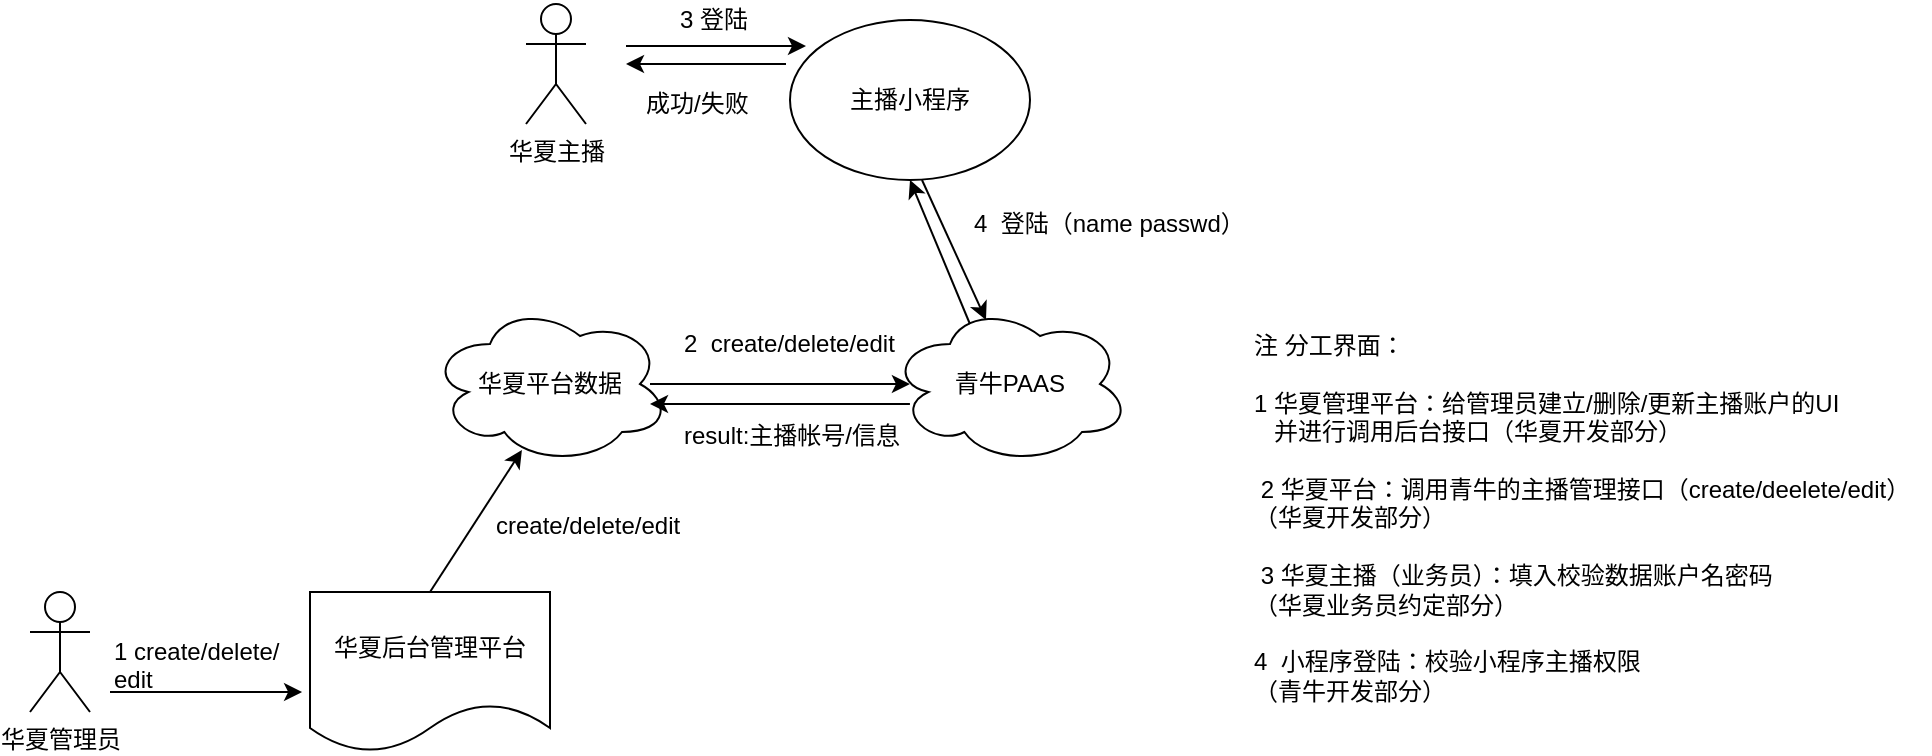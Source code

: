 <mxfile version="10.6.5" type="github"><diagram id="nWf1veeP_lBgsdOApwzA" name="主播鉴权"><mxGraphModel dx="1080" dy="401" grid="1" gridSize="10" guides="1" tooltips="1" connect="1" arrows="1" fold="1" page="1" pageScale="1" pageWidth="827" pageHeight="1169" math="0" shadow="0"><root><mxCell id="nGuxBKnpGNelll-PJTfP-0"/><mxCell id="nGuxBKnpGNelll-PJTfP-1" parent="nGuxBKnpGNelll-PJTfP-0"/><mxCell id="nGuxBKnpGNelll-PJTfP-2" value="华夏主播" style="shape=umlActor;verticalLabelPosition=bottom;labelBackgroundColor=#ffffff;verticalAlign=top;html=1;outlineConnect=0;" vertex="1" parent="nGuxBKnpGNelll-PJTfP-1"><mxGeometry x="328" y="60" width="30" height="60" as="geometry"/></mxCell><mxCell id="nGuxBKnpGNelll-PJTfP-3" value="华夏管理员" style="shape=umlActor;verticalLabelPosition=bottom;labelBackgroundColor=#ffffff;verticalAlign=top;html=1;outlineConnect=0;" vertex="1" parent="nGuxBKnpGNelll-PJTfP-1"><mxGeometry x="80" y="354" width="30" height="60" as="geometry"/></mxCell><mxCell id="nGuxBKnpGNelll-PJTfP-4" value="华夏平台数据" style="ellipse;shape=cloud;whiteSpace=wrap;html=1;" vertex="1" parent="nGuxBKnpGNelll-PJTfP-1"><mxGeometry x="280" y="210" width="120" height="80" as="geometry"/></mxCell><mxCell id="nGuxBKnpGNelll-PJTfP-5" value="华夏后台管理平台" style="shape=document;whiteSpace=wrap;html=1;boundedLbl=1;" vertex="1" parent="nGuxBKnpGNelll-PJTfP-1"><mxGeometry x="220" y="354" width="120" height="80" as="geometry"/></mxCell><mxCell id="nGuxBKnpGNelll-PJTfP-6" value="" style="endArrow=classic;html=1;entryX=-0.033;entryY=0.625;entryDx=0;entryDy=0;entryPerimeter=0;" edge="1" parent="nGuxBKnpGNelll-PJTfP-1" target="nGuxBKnpGNelll-PJTfP-5"><mxGeometry width="50" height="50" relative="1" as="geometry"><mxPoint x="120" y="404" as="sourcePoint"/><mxPoint x="170" y="354" as="targetPoint"/></mxGeometry></mxCell><mxCell id="nGuxBKnpGNelll-PJTfP-7" value="1 create/delete/&lt;br&gt;edit" style="text;html=1;resizable=0;points=[];autosize=1;align=left;verticalAlign=top;spacingTop=-4;" vertex="1" parent="nGuxBKnpGNelll-PJTfP-1"><mxGeometry x="120" y="374" width="100" height="30" as="geometry"/></mxCell><mxCell id="nGuxBKnpGNelll-PJTfP-9" value="" style="endArrow=classic;html=1;entryX=0;entryY=0.5;entryDx=0;entryDy=0;" edge="1" parent="nGuxBKnpGNelll-PJTfP-1"><mxGeometry width="50" height="50" relative="1" as="geometry"><mxPoint x="378" y="81" as="sourcePoint"/><mxPoint x="468" y="81" as="targetPoint"/></mxGeometry></mxCell><mxCell id="nGuxBKnpGNelll-PJTfP-10" value="3 登陆" style="text;html=1;resizable=0;points=[];autosize=1;align=left;verticalAlign=top;spacingTop=-4;" vertex="1" parent="nGuxBKnpGNelll-PJTfP-1"><mxGeometry x="403" y="58" width="50" height="20" as="geometry"/></mxCell><mxCell id="nGuxBKnpGNelll-PJTfP-12" value="主播小程序" style="ellipse;whiteSpace=wrap;html=1;" vertex="1" parent="nGuxBKnpGNelll-PJTfP-1"><mxGeometry x="460" y="68" width="120" height="80" as="geometry"/></mxCell><mxCell id="nGuxBKnpGNelll-PJTfP-13" value="" style="endArrow=classic;html=1;exitX=0.5;exitY=0;exitDx=0;exitDy=0;entryX=0.383;entryY=0.913;entryDx=0;entryDy=0;entryPerimeter=0;" edge="1" parent="nGuxBKnpGNelll-PJTfP-1" source="nGuxBKnpGNelll-PJTfP-5" target="nGuxBKnpGNelll-PJTfP-4"><mxGeometry width="50" height="50" relative="1" as="geometry"><mxPoint x="400" y="241" as="sourcePoint"/><mxPoint x="330" y="266" as="targetPoint"/></mxGeometry></mxCell><mxCell id="nGuxBKnpGNelll-PJTfP-14" value="create/delete/edit" style="text;html=1;resizable=0;points=[];autosize=1;align=left;verticalAlign=top;spacingTop=-4;" vertex="1" parent="nGuxBKnpGNelll-PJTfP-1"><mxGeometry x="311" y="311" width="110" height="20" as="geometry"/></mxCell><mxCell id="nGuxBKnpGNelll-PJTfP-15" value="" style="endArrow=classic;html=1;" edge="1" parent="nGuxBKnpGNelll-PJTfP-1"><mxGeometry width="50" height="50" relative="1" as="geometry"><mxPoint x="458" y="90" as="sourcePoint"/><mxPoint x="378" y="90" as="targetPoint"/></mxGeometry></mxCell><mxCell id="nGuxBKnpGNelll-PJTfP-16" value="成功/失败" style="text;html=1;resizable=0;points=[];autosize=1;align=left;verticalAlign=top;spacingTop=-4;" vertex="1" parent="nGuxBKnpGNelll-PJTfP-1"><mxGeometry x="386" y="100" width="70" height="20" as="geometry"/></mxCell><mxCell id="nGuxBKnpGNelll-PJTfP-17" value="青牛PAAS" style="ellipse;shape=cloud;whiteSpace=wrap;html=1;" vertex="1" parent="nGuxBKnpGNelll-PJTfP-1"><mxGeometry x="510" y="210" width="120" height="80" as="geometry"/></mxCell><mxCell id="nGuxBKnpGNelll-PJTfP-18" value="" style="endArrow=classic;html=1;exitX=0.5;exitY=0;exitDx=0;exitDy=0;entryX=0.083;entryY=0.5;entryDx=0;entryDy=0;entryPerimeter=0;" edge="1" parent="nGuxBKnpGNelll-PJTfP-1" target="nGuxBKnpGNelll-PJTfP-17"><mxGeometry width="50" height="50" relative="1" as="geometry"><mxPoint x="390" y="250" as="sourcePoint"/><mxPoint x="436" y="179" as="targetPoint"/></mxGeometry></mxCell><mxCell id="nGuxBKnpGNelll-PJTfP-19" value="" style="endArrow=classic;html=1;exitX=0.083;exitY=0.625;exitDx=0;exitDy=0;exitPerimeter=0;" edge="1" parent="nGuxBKnpGNelll-PJTfP-1" source="nGuxBKnpGNelll-PJTfP-17"><mxGeometry width="50" height="50" relative="1" as="geometry"><mxPoint x="470" y="260" as="sourcePoint"/><mxPoint x="390" y="260" as="targetPoint"/></mxGeometry></mxCell><mxCell id="nGuxBKnpGNelll-PJTfP-20" value="2&amp;nbsp; create/delete/edit" style="text;html=1;resizable=0;points=[];autosize=1;align=left;verticalAlign=top;spacingTop=-4;" vertex="1" parent="nGuxBKnpGNelll-PJTfP-1"><mxGeometry x="405" y="220" width="120" height="20" as="geometry"/></mxCell><mxCell id="nGuxBKnpGNelll-PJTfP-21" value="result:主播帐号/信息" style="text;html=1;resizable=0;points=[];autosize=1;align=left;verticalAlign=top;spacingTop=-4;" vertex="1" parent="nGuxBKnpGNelll-PJTfP-1"><mxGeometry x="405" y="265.5" width="120" height="20" as="geometry"/></mxCell><mxCell id="nGuxBKnpGNelll-PJTfP-22" value="" style="endArrow=classic;html=1;entryX=0.4;entryY=0.1;entryDx=0;entryDy=0;exitX=1;exitY=0.369;exitDx=0;exitDy=0;exitPerimeter=0;entryPerimeter=0;" edge="1" parent="nGuxBKnpGNelll-PJTfP-1" target="nGuxBKnpGNelll-PJTfP-17"><mxGeometry width="50" height="50" relative="1" as="geometry"><mxPoint x="526" y="148" as="sourcePoint"/><mxPoint x="634" y="147.5" as="targetPoint"/></mxGeometry></mxCell><mxCell id="nGuxBKnpGNelll-PJTfP-24" value="4&amp;nbsp; 登陆（name passwd）" style="text;html=1;resizable=0;points=[];autosize=1;align=left;verticalAlign=top;spacingTop=-4;" vertex="1" parent="nGuxBKnpGNelll-PJTfP-1"><mxGeometry x="550" y="160" width="150" height="20" as="geometry"/></mxCell><mxCell id="nGuxBKnpGNelll-PJTfP-26" value="" style="endArrow=classic;html=1;exitX=0.333;exitY=0.125;exitDx=0;exitDy=0;exitPerimeter=0;entryX=0.5;entryY=1;entryDx=0;entryDy=0;" edge="1" parent="nGuxBKnpGNelll-PJTfP-1" source="nGuxBKnpGNelll-PJTfP-17" target="nGuxBKnpGNelll-PJTfP-12"><mxGeometry width="50" height="50" relative="1" as="geometry"><mxPoint x="580" y="150" as="sourcePoint"/><mxPoint x="500" y="150" as="targetPoint"/></mxGeometry></mxCell><mxCell id="nGuxBKnpGNelll-PJTfP-27" value="注 分工界面：&lt;br&gt;&lt;br&gt;1 华夏管理平台：给管理员建立/删除/更新主播账户的UI&lt;br&gt;&amp;nbsp; &amp;nbsp;并进行调用后台接口（华夏开发部分）&lt;br&gt;&lt;br&gt;&amp;nbsp;2 华夏平台：调用青牛的主播管理接口（create/deelete/edit）&lt;br&gt;（华夏开发部分）&lt;br&gt;&lt;br&gt;&amp;nbsp;3 华夏主播（业务员）：填入校验数据账户名密码&lt;br&gt;（华夏业务员约定部分）&lt;br&gt;&lt;br&gt;4&amp;nbsp; 小程序登陆：校验小程序主播权限&lt;br&gt;（青牛开发部分）&lt;br&gt;&lt;br&gt;" style="text;html=1;resizable=0;points=[];autosize=1;align=left;verticalAlign=top;spacingTop=-4;" vertex="1" parent="nGuxBKnpGNelll-PJTfP-1"><mxGeometry x="690" y="221" width="340" height="200" as="geometry"/></mxCell></root></mxGraphModel></diagram><diagram id="lqUiyLHzYS1O9_X_yb_y" name="主播鉴权/管理"><mxGraphModel dx="1080" dy="401" grid="1" gridSize="10" guides="1" tooltips="1" connect="1" arrows="1" fold="1" page="1" pageScale="1" pageWidth="827" pageHeight="1169" math="0" shadow="0"><root><mxCell id="0"/><mxCell id="1" parent="0"/><mxCell id="toJ4d6da1sv00WnBLSaZ-1" value="华夏主播" style="shape=umlActor;verticalLabelPosition=bottom;labelBackgroundColor=#ffffff;verticalAlign=top;html=1;outlineConnect=0;" vertex="1" parent="1"><mxGeometry x="90" y="70" width="30" height="60" as="geometry"/></mxCell><mxCell id="toJ4d6da1sv00WnBLSaZ-2" value="华夏管理员" style="shape=umlActor;verticalLabelPosition=bottom;labelBackgroundColor=#ffffff;verticalAlign=top;html=1;outlineConnect=0;" vertex="1" parent="1"><mxGeometry x="80" y="354" width="30" height="60" as="geometry"/></mxCell><mxCell id="toJ4d6da1sv00WnBLSaZ-11" value="华夏平台数据" style="ellipse;shape=cloud;whiteSpace=wrap;html=1;" vertex="1" parent="1"><mxGeometry x="280" y="210" width="120" height="80" as="geometry"/></mxCell><mxCell id="toJ4d6da1sv00WnBLSaZ-12" value="华夏后台管理平台" style="shape=document;whiteSpace=wrap;html=1;boundedLbl=1;" vertex="1" parent="1"><mxGeometry x="220" y="354" width="120" height="80" as="geometry"/></mxCell><mxCell id="toJ4d6da1sv00WnBLSaZ-19" value="" style="endArrow=classic;html=1;entryX=-0.033;entryY=0.625;entryDx=0;entryDy=0;entryPerimeter=0;" edge="1" parent="1" target="toJ4d6da1sv00WnBLSaZ-12"><mxGeometry width="50" height="50" relative="1" as="geometry"><mxPoint x="120" y="404" as="sourcePoint"/><mxPoint x="170" y="354" as="targetPoint"/></mxGeometry></mxCell><mxCell id="toJ4d6da1sv00WnBLSaZ-20" value="1 create/delete/&lt;br&gt;edit" style="text;html=1;resizable=0;points=[];autosize=1;align=left;verticalAlign=top;spacingTop=-4;" vertex="1" parent="1"><mxGeometry x="120" y="374" width="100" height="30" as="geometry"/></mxCell><mxCell id="toJ4d6da1sv00WnBLSaZ-22" value="公众号" style="ellipse;whiteSpace=wrap;html=1;" vertex="1" parent="1"><mxGeometry x="230" y="70" width="120" height="80" as="geometry"/></mxCell><mxCell id="toJ4d6da1sv00WnBLSaZ-23" value="" style="endArrow=classic;html=1;entryX=0;entryY=0.5;entryDx=0;entryDy=0;" edge="1" parent="1"><mxGeometry width="50" height="50" relative="1" as="geometry"><mxPoint x="140" y="91" as="sourcePoint"/><mxPoint x="230" y="91" as="targetPoint"/></mxGeometry></mxCell><mxCell id="toJ4d6da1sv00WnBLSaZ-24" value="3 登陆" style="text;html=1;resizable=0;points=[];autosize=1;align=left;verticalAlign=top;spacingTop=-4;" vertex="1" parent="1"><mxGeometry x="165" y="68" width="50" height="20" as="geometry"/></mxCell><mxCell id="toJ4d6da1sv00WnBLSaZ-25" value="" style="endArrow=classic;html=1;entryX=0;entryY=0.5;entryDx=0;entryDy=0;exitX=1;exitY=0.369;exitDx=0;exitDy=0;exitPerimeter=0;" edge="1" parent="1" source="toJ4d6da1sv00WnBLSaZ-22"><mxGeometry width="50" height="50" relative="1" as="geometry"><mxPoint x="368" y="99.5" as="sourcePoint"/><mxPoint x="458" y="99.5" as="targetPoint"/></mxGeometry></mxCell><mxCell id="toJ4d6da1sv00WnBLSaZ-26" value="主播小程序" style="ellipse;whiteSpace=wrap;html=1;" vertex="1" parent="1"><mxGeometry x="460" y="68" width="120" height="80" as="geometry"/></mxCell><mxCell id="toJ4d6da1sv00WnBLSaZ-28" value="" style="endArrow=classic;html=1;exitX=0.5;exitY=0;exitDx=0;exitDy=0;entryX=0.383;entryY=0.913;entryDx=0;entryDy=0;entryPerimeter=0;" edge="1" parent="1" source="toJ4d6da1sv00WnBLSaZ-12" target="toJ4d6da1sv00WnBLSaZ-11"><mxGeometry width="50" height="50" relative="1" as="geometry"><mxPoint x="400" y="241" as="sourcePoint"/><mxPoint x="330" y="266" as="targetPoint"/></mxGeometry></mxCell><mxCell id="toJ4d6da1sv00WnBLSaZ-29" value="create/delete/edit" style="text;html=1;resizable=0;points=[];autosize=1;align=left;verticalAlign=top;spacingTop=-4;" vertex="1" parent="1"><mxGeometry x="311" y="311" width="110" height="20" as="geometry"/></mxCell><mxCell id="toJ4d6da1sv00WnBLSaZ-35" value="" style="endArrow=classic;html=1;" edge="1" parent="1"><mxGeometry width="50" height="50" relative="1" as="geometry"><mxPoint x="220" y="100" as="sourcePoint"/><mxPoint x="140" y="100" as="targetPoint"/></mxGeometry></mxCell><mxCell id="toJ4d6da1sv00WnBLSaZ-36" value="成功/失败" style="text;html=1;resizable=0;points=[];autosize=1;align=left;verticalAlign=top;spacingTop=-4;" vertex="1" parent="1"><mxGeometry x="148" y="110" width="70" height="20" as="geometry"/></mxCell><mxCell id="toJ4d6da1sv00WnBLSaZ-37" value="青牛PAAS" style="ellipse;shape=cloud;whiteSpace=wrap;html=1;" vertex="1" parent="1"><mxGeometry x="510" y="210" width="120" height="80" as="geometry"/></mxCell><mxCell id="toJ4d6da1sv00WnBLSaZ-38" value="" style="endArrow=classic;html=1;exitX=0.5;exitY=0;exitDx=0;exitDy=0;entryX=0.083;entryY=0.5;entryDx=0;entryDy=0;entryPerimeter=0;" edge="1" parent="1" target="toJ4d6da1sv00WnBLSaZ-37"><mxGeometry width="50" height="50" relative="1" as="geometry"><mxPoint x="390" y="250" as="sourcePoint"/><mxPoint x="436" y="179" as="targetPoint"/></mxGeometry></mxCell><mxCell id="toJ4d6da1sv00WnBLSaZ-39" value="" style="endArrow=classic;html=1;exitX=0.083;exitY=0.625;exitDx=0;exitDy=0;exitPerimeter=0;" edge="1" parent="1" source="toJ4d6da1sv00WnBLSaZ-37"><mxGeometry width="50" height="50" relative="1" as="geometry"><mxPoint x="470" y="260" as="sourcePoint"/><mxPoint x="390" y="260" as="targetPoint"/></mxGeometry></mxCell><mxCell id="toJ4d6da1sv00WnBLSaZ-40" value="2&amp;nbsp; create/delete/edit" style="text;html=1;resizable=0;points=[];autosize=1;align=left;verticalAlign=top;spacingTop=-4;" vertex="1" parent="1"><mxGeometry x="405" y="220" width="120" height="20" as="geometry"/></mxCell><mxCell id="toJ4d6da1sv00WnBLSaZ-41" value="result:主播帐号/信息" style="text;html=1;resizable=0;points=[];autosize=1;align=left;verticalAlign=top;spacingTop=-4;" vertex="1" parent="1"><mxGeometry x="405" y="265.5" width="120" height="20" as="geometry"/></mxCell><mxCell id="toJ4d6da1sv00WnBLSaZ-42" value="" style="endArrow=classic;html=1;entryX=0.4;entryY=0.1;entryDx=0;entryDy=0;exitX=1;exitY=0.369;exitDx=0;exitDy=0;exitPerimeter=0;entryPerimeter=0;" edge="1" parent="1" target="toJ4d6da1sv00WnBLSaZ-37"><mxGeometry width="50" height="50" relative="1" as="geometry"><mxPoint x="526" y="148" as="sourcePoint"/><mxPoint x="634" y="147.5" as="targetPoint"/></mxGeometry></mxCell><mxCell id="toJ4d6da1sv00WnBLSaZ-43" value="4 绑定" style="text;html=1;resizable=0;points=[];autosize=1;align=left;verticalAlign=top;spacingTop=-4;" vertex="1" parent="1"><mxGeometry x="381" y="88" width="50" height="20" as="geometry"/></mxCell><mxCell id="toJ4d6da1sv00WnBLSaZ-44" value="5 登陆（name passwd）" style="text;html=1;resizable=0;points=[];autosize=1;align=left;verticalAlign=top;spacingTop=-4;" vertex="1" parent="1"><mxGeometry x="555" y="150" width="150" height="20" as="geometry"/></mxCell><mxCell id="toJ4d6da1sv00WnBLSaZ-45" value="" style="endArrow=classic;html=1;" edge="1" parent="1"><mxGeometry width="50" height="50" relative="1" as="geometry"><mxPoint x="430" y="110" as="sourcePoint"/><mxPoint x="350" y="110" as="targetPoint"/></mxGeometry></mxCell><mxCell id="toJ4d6da1sv00WnBLSaZ-46" value="" style="endArrow=classic;html=1;exitX=0.333;exitY=0.125;exitDx=0;exitDy=0;exitPerimeter=0;entryX=0.5;entryY=1;entryDx=0;entryDy=0;" edge="1" parent="1" source="toJ4d6da1sv00WnBLSaZ-37" target="toJ4d6da1sv00WnBLSaZ-26"><mxGeometry width="50" height="50" relative="1" as="geometry"><mxPoint x="580" y="150" as="sourcePoint"/><mxPoint x="500" y="150" as="targetPoint"/></mxGeometry></mxCell><mxCell id="toJ4d6da1sv00WnBLSaZ-47" value="注：&lt;br&gt;&lt;br&gt;1 华夏管理平台：给管理员建立/删除/更新主播账户的UI&lt;br&gt;&amp;nbsp; &amp;nbsp;并进行调用后台接口&lt;br&gt;&lt;br&gt;&amp;nbsp;2 华夏平台：调用青牛的主播管理接口（create/deelete/edit）&lt;br&gt;&lt;br&gt;&amp;nbsp;3 华夏主播（业务员）：填入校验数据账户名密码&lt;br&gt;&lt;br&gt;&amp;nbsp;4 华夏/青牛： 绑定小程序到公众号&lt;br&gt;&lt;br&gt;&amp;nbsp;5 青牛：校验小程序主播权限&lt;br&gt;&lt;br&gt;&lt;br&gt;" style="text;html=1;resizable=0;points=[];autosize=1;align=left;verticalAlign=top;spacingTop=-4;" vertex="1" parent="1"><mxGeometry x="710" y="230" width="340" height="200" as="geometry"/></mxCell></root></mxGraphModel></diagram><diagram id="py1drgrO-jW-FbcLMJzR" name="level展示"><mxGraphModel dx="1080" dy="401" grid="1" gridSize="10" guides="1" tooltips="1" connect="1" arrows="1" fold="1" page="1" pageScale="1" pageWidth="827" pageHeight="1169" math="0" shadow="0"><root><mxCell id="LchFEZToHnHMomUEzlkX-0"/><mxCell id="LchFEZToHnHMomUEzlkX-1" parent="LchFEZToHnHMomUEzlkX-0"/><mxCell id="d_qHL7Bq9t65m3nrMwro-1" value="" style="shape=note;whiteSpace=wrap;html=1;backgroundOutline=1;darkOpacity=0.05;" vertex="1" parent="LchFEZToHnHMomUEzlkX-1"><mxGeometry x="450" y="46" width="200" height="300" as="geometry"/></mxCell><mxCell id="d_qHL7Bq9t65m3nrMwro-3" value="张三（level1）：讲的真好" style="text;html=1;resizable=0;points=[];autosize=1;align=left;verticalAlign=top;spacingTop=-4;" vertex="1" parent="LchFEZToHnHMomUEzlkX-1"><mxGeometry x="470" y="232" width="150" height="20" as="geometry"/></mxCell><mxCell id="d_qHL7Bq9t65m3nrMwro-4" value="李四（level4）：讲的不错" style="text;html=1;resizable=0;points=[];autosize=1;align=left;verticalAlign=top;spacingTop=-4;" vertex="1" parent="LchFEZToHnHMomUEzlkX-1"><mxGeometry x="470" y="260" width="150" height="20" as="geometry"/></mxCell><mxCell id="d_qHL7Bq9t65m3nrMwro-5" value="王五（level3）：赞" style="text;html=1;resizable=0;points=[];autosize=1;align=left;verticalAlign=top;spacingTop=-4;" vertex="1" parent="LchFEZToHnHMomUEzlkX-1"><mxGeometry x="472" y="286" width="120" height="20" as="geometry"/></mxCell><mxCell id="d_qHL7Bq9t65m3nrMwro-6" value="" style="endArrow=classic;html=1;entryX=0.942;entryY=0.525;entryDx=0;entryDy=0;entryPerimeter=0;" edge="1" parent="LchFEZToHnHMomUEzlkX-1" source="d_qHL7Bq9t65m3nrMwro-4" target="d_qHL7Bq9t65m3nrMwro-8"><mxGeometry width="50" height="50" relative="1" as="geometry"><mxPoint x="515" y="302" as="sourcePoint"/><mxPoint x="301" y="305" as="targetPoint"/></mxGeometry></mxCell><mxCell id="d_qHL7Bq9t65m3nrMwro-7" value="getLevel获取 调用华夏后台" style="text;html=1;resizable=0;points=[];autosize=1;align=left;verticalAlign=top;spacingTop=-4;" vertex="1" parent="LchFEZToHnHMomUEzlkX-1"><mxGeometry x="290" y="236" width="160" height="20" as="geometry"/></mxCell><mxCell id="d_qHL7Bq9t65m3nrMwro-8" value="华夏数据" style="ellipse;shape=cloud;whiteSpace=wrap;html=1;" vertex="1" parent="LchFEZToHnHMomUEzlkX-1"><mxGeometry x="202" y="156" width="120" height="80" as="geometry"/></mxCell><mxCell id="d_qHL7Bq9t65m3nrMwro-9" value="注：每条消息都会调用华夏后台，查看该用户在华夏系统里面的leve；&lt;br&gt;&lt;br&gt;分工界面：&lt;br&gt;&amp;nbsp; &amp;nbsp; &amp;nbsp;华夏后台技术：提供用户等级接口；&lt;br&gt;&amp;nbsp; &amp;nbsp; &amp;nbsp;青牛前端技术：调用接口查看该用户在华夏业务中的等级。&lt;br&gt;" style="text;html=1;resizable=0;points=[];autosize=1;align=left;verticalAlign=top;spacingTop=-4;" vertex="1" parent="LchFEZToHnHMomUEzlkX-1"><mxGeometry x="40" y="280" width="390" height="70" as="geometry"/></mxCell><mxCell id="d_qHL7Bq9t65m3nrMwro-11" value="青牛视频" style="rounded=1;whiteSpace=wrap;html=1;" vertex="1" parent="LchFEZToHnHMomUEzlkX-1"><mxGeometry x="470" y="70" width="160" height="80" as="geometry"/></mxCell></root></mxGraphModel></diagram></mxfile>